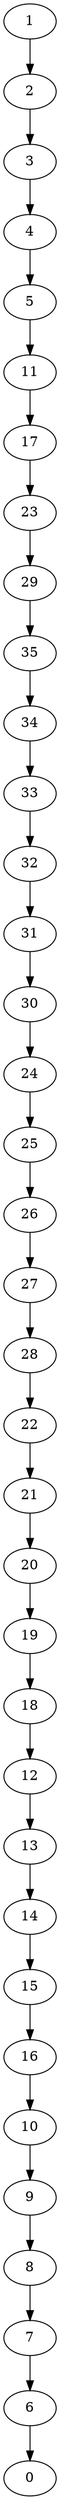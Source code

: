 digraph my_graph {
1 [label=1]
2 [label=2]
3 [label=3]
4 [label=4]
5 [label=5]
11 [label=11]
17 [label=17]
23 [label=23]
29 [label=29]
35 [label=35]
34 [label=34]
33 [label=33]
32 [label=32]
31 [label=31]
30 [label=30]
24 [label=24]
25 [label=25]
26 [label=26]
27 [label=27]
28 [label=28]
22 [label=22]
21 [label=21]
20 [label=20]
19 [label=19]
18 [label=18]
12 [label=12]
13 [label=13]
14 [label=14]
15 [label=15]
16 [label=16]
10 [label=10]
9 [label=9]
8 [label=8]
7 [label=7]
6 [label=6]
0 [label=0]
1->2
2->3
3->4
4->5
5->11
11->17
17->23
23->29
29->35
35->34
34->33
33->32
32->31
31->30
30->24
24->25
25->26
26->27
27->28
28->22
22->21
21->20
20->19
19->18
18->12
12->13
13->14
14->15
15->16
16->10
10->9
9->8
8->7
7->6
6->0
}
